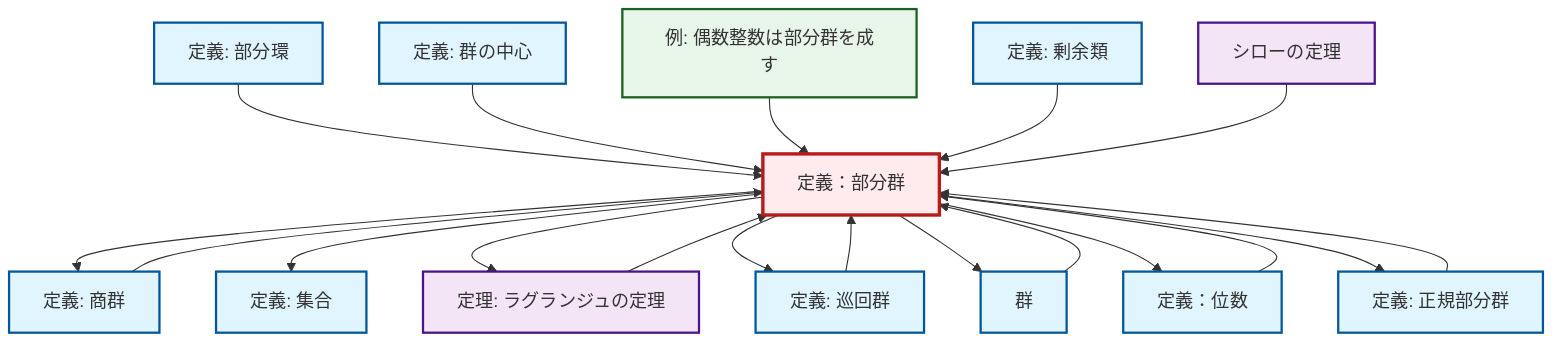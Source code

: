 graph TD
    classDef definition fill:#e1f5fe,stroke:#01579b,stroke-width:2px
    classDef theorem fill:#f3e5f5,stroke:#4a148c,stroke-width:2px
    classDef axiom fill:#fff3e0,stroke:#e65100,stroke-width:2px
    classDef example fill:#e8f5e9,stroke:#1b5e20,stroke-width:2px
    classDef current fill:#ffebee,stroke:#b71c1c,stroke-width:3px
    ex-even-integers-subgroup["例: 偶数整数は部分群を成す"]:::example
    def-subgroup["定義：部分群"]:::definition
    def-group["群"]:::definition
    thm-sylow["シローの定理"]:::theorem
    def-subring["定義: 部分環"]:::definition
    def-order["定義：位数"]:::definition
    def-normal-subgroup["定義: 正規部分群"]:::definition
    def-set["定義: 集合"]:::definition
    thm-lagrange["定理: ラグランジュの定理"]:::theorem
    def-center-of-group["定義: 群の中心"]:::definition
    def-quotient-group["定義: 商群"]:::definition
    def-cyclic-group["定義: 巡回群"]:::definition
    def-coset["定義: 剰余類"]:::definition
    def-subgroup --> def-quotient-group
    def-subgroup --> def-set
    def-subring --> def-subgroup
    def-normal-subgroup --> def-subgroup
    thm-lagrange --> def-subgroup
    def-subgroup --> thm-lagrange
    def-center-of-group --> def-subgroup
    def-subgroup --> def-cyclic-group
    def-subgroup --> def-group
    ex-even-integers-subgroup --> def-subgroup
    def-order --> def-subgroup
    def-cyclic-group --> def-subgroup
    def-quotient-group --> def-subgroup
    def-group --> def-subgroup
    def-subgroup --> def-order
    def-coset --> def-subgroup
    def-subgroup --> def-normal-subgroup
    thm-sylow --> def-subgroup
    class def-subgroup current